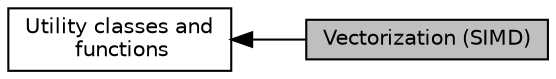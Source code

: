 digraph "Vectorization (SIMD)"
{
  edge [fontname="Helvetica",fontsize="10",labelfontname="Helvetica",labelfontsize="10"];
  node [fontname="Helvetica",fontsize="10",shape=box];
  rankdir=LR;
  Node2 [label="Utility classes and\l functions",height=0.2,width=0.4,color="black", fillcolor="white", style="filled",URL="$group__Toolboxes.html",tooltip="Several classes and functions that implement common operations."];
  Node1 [label="Vectorization (SIMD)",height=0.2,width=0.4,color="black", fillcolor="grey75", style="filled", fontcolor="black",tooltip="Classes for explicit (done by the programmer) vectorization (SIMD) of computations."];
  Node2->Node1 [shape=plaintext, dir="back", style="solid"];
}

